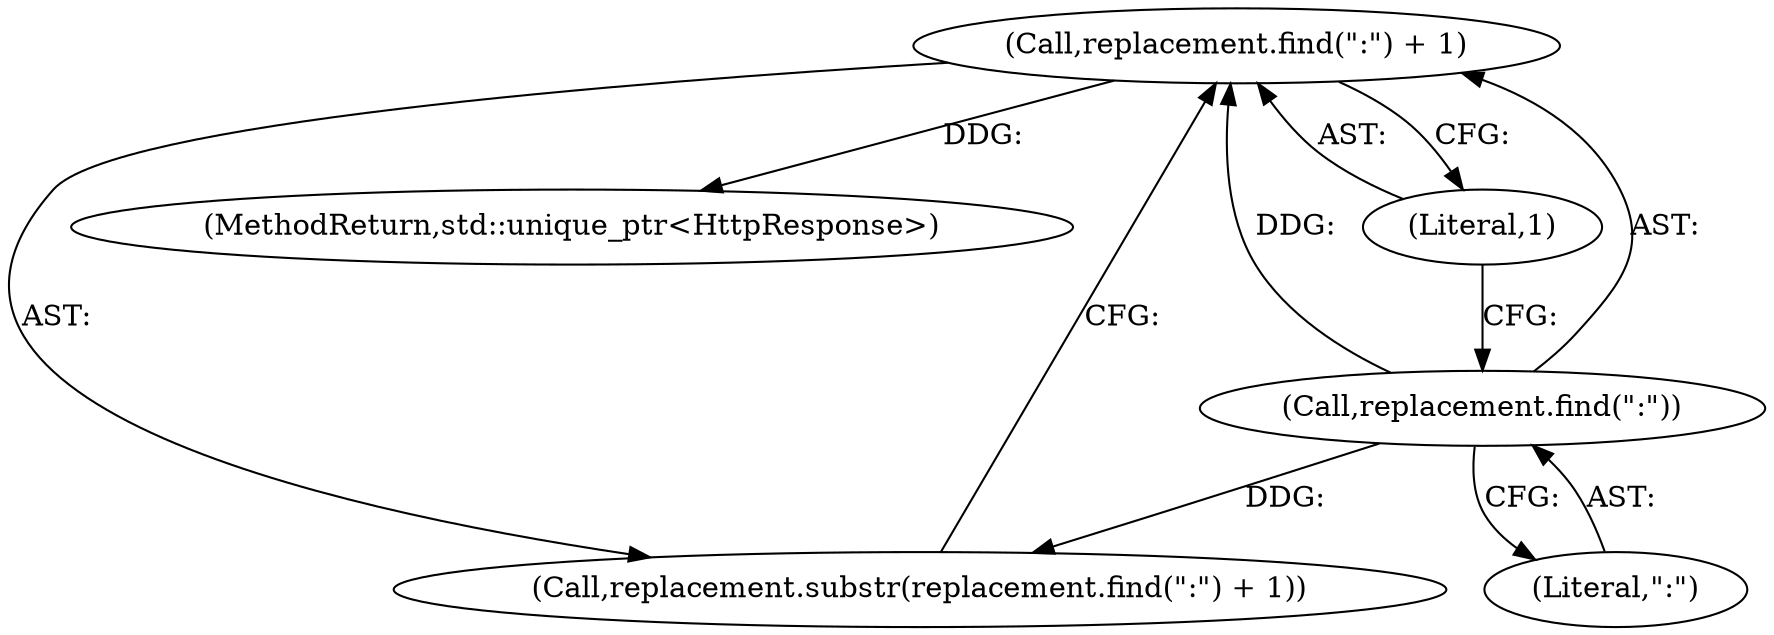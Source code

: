 digraph "1_Chrome_8b10115b2410b4bde18e094ad9fb8c5056134c87_8@del" {
"1000265" [label="(Call,replacement.find(\":\") + 1)"];
"1000266" [label="(Call,replacement.find(\":\"))"];
"1000265" [label="(Call,replacement.find(\":\") + 1)"];
"1000264" [label="(Call,replacement.substr(replacement.find(\":\") + 1))"];
"1000367" [label="(MethodReturn,std::unique_ptr<HttpResponse>)"];
"1000266" [label="(Call,replacement.find(\":\"))"];
"1000267" [label="(Literal,\":\")"];
"1000268" [label="(Literal,1)"];
"1000265" -> "1000264"  [label="AST: "];
"1000265" -> "1000268"  [label="CFG: "];
"1000266" -> "1000265"  [label="AST: "];
"1000268" -> "1000265"  [label="AST: "];
"1000264" -> "1000265"  [label="CFG: "];
"1000265" -> "1000367"  [label="DDG: "];
"1000266" -> "1000265"  [label="DDG: "];
"1000266" -> "1000267"  [label="CFG: "];
"1000267" -> "1000266"  [label="AST: "];
"1000268" -> "1000266"  [label="CFG: "];
"1000266" -> "1000264"  [label="DDG: "];
}
